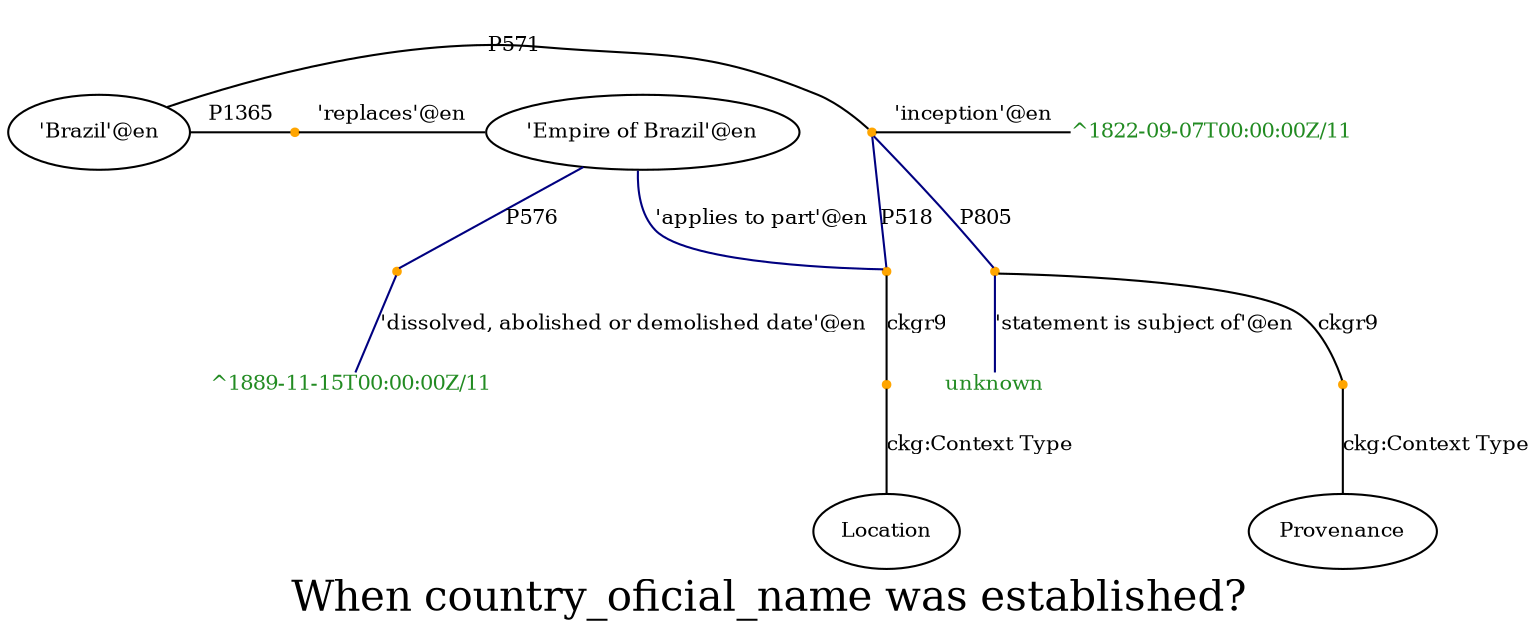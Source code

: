 strict graph "q155-K2" {
	label="When country_oficial_name was established?"
	fontsize=20
	{
		rank=same
		node [color="" fontcolor=black fontsize=10 shape=ellipse style=""]
		Q155 [label="'Brazil'@en"]
		node [color="" fontcolor=forestgreen fontsize=10 shape=plain style=""]
		"Q155-P571-9c5ecd-c64bdc96-0^1822-09-07T00_00_00Z/11" [label="^1822-09-07T00:00:00Z/11"]
		node [color=orange fontsize=10 shape=point style=filled]
		"Q155-P571-9c5ecd-c64bdc96-0" [label=""]
	}
	edge [fontsize=10]
	Q155 -- "Q155-P571-9c5ecd-c64bdc96-0" [label=P571]
	"Q155-P571-9c5ecd-c64bdc96-0" -- "Q155-P571-9c5ecd-c64bdc96-0^1822-09-07T00_00_00Z/11" [label="'inception'@en"]
	node [color=orange fontsize=10 shape=point style=filled]
	"Q155-P571-9c5ecd-c64bdc96-0" [label=""]
	node [color=orange fontsize=10 shape=point style=filled]
	"Q155-P571-9c5ecd-c64bdc96-0-P805" [label=""]
	node [color="" fontcolor=forestgreen fontsize=10 shape=plain style=""]
	"Q155-P571-9c5ecd-c64bdc96-0-P805unknown" [label=unknown]
	"Q155-P571-9c5ecd-c64bdc96-0" -- "Q155-P571-9c5ecd-c64bdc96-0-P805" [label=P805 color=navyblue]
	"Q155-P571-9c5ecd-c64bdc96-0-P805" -- "Q155-P571-9c5ecd-c64bdc96-0-P805unknown" [label="'statement is subject of'@en" color=navyblue]
	node [color=orange fontsize=10 shape=point style=filled]
	"Q155-P571-9c5ecd-c64bdc96-0-P805" [label=""]
	node [color=orange fontsize=10 shape=point style=filled]
	"ckg_c22-P805" [label=""]
	node [color="" fontcolor=black fontsize=10 shape=ellipse style=""]
	ckgP1 [label=Provenance]
	"Q155-P571-9c5ecd-c64bdc96-0-P805" -- "ckg_c22-P805" [label=ckgr9]
	"ckg_c22-P805" -- ckgP1 [label="ckg:Context Type"]
	{
		rank=same
		node [color="" fontcolor=black fontsize=10 shape=ellipse style=""]
		Q155 [label="'Brazil'@en"]
		node [color="" fontcolor=forestgreen fontsize=10 shape=plain style=""]
		"Q155-P571-9c5ecd-c64bdc96-0^1822-09-07T00_00_00Z/11" [label="^1822-09-07T00:00:00Z/11"]
		node [color=orange fontsize=10 shape=point style=filled]
		"Q155-P571-9c5ecd-c64bdc96-0" [label=""]
	}
	edge [fontsize=10]
	Q155 -- "Q155-P571-9c5ecd-c64bdc96-0" [label=P571]
	"Q155-P571-9c5ecd-c64bdc96-0" -- "Q155-P571-9c5ecd-c64bdc96-0^1822-09-07T00_00_00Z/11" [label="'inception'@en"]
	{
		rank=same
		node [color="" fontcolor=black fontsize=10 shape=ellipse style=""]
		Q155 [label="'Brazil'@en"]
		node [color="" fontcolor=forestgreen fontsize=10 shape=plain style=""]
		"Q155-P571-9c5ecd-c64bdc96-0^1822-09-07T00_00_00Z/11" [label="^1822-09-07T00:00:00Z/11"]
		node [color=orange fontsize=10 shape=point style=filled]
		"Q155-P571-9c5ecd-c64bdc96-0" [label=""]
	}
	edge [fontsize=10]
	Q155 -- "Q155-P571-9c5ecd-c64bdc96-0" [label=P571]
	"Q155-P571-9c5ecd-c64bdc96-0" -- "Q155-P571-9c5ecd-c64bdc96-0^1822-09-07T00_00_00Z/11" [label="'inception'@en"]
	{
		rank=same
		node [color="" fontcolor=black fontsize=10 shape=ellipse style=""]
		Q155 [label="'Brazil'@en"]
		Q217230 [label="'Empire of Brazil'@en"]
		node [color=orange fontsize=10 shape=point style=filled]
		"Q155-P1365-Q217230-19ed8df2-0" [label=""]
	}
	edge [fontsize=10]
	Q155 -- "Q155-P1365-Q217230-19ed8df2-0" [label=P1365]
	"Q155-P1365-Q217230-19ed8df2-0" -- Q217230 [label="'replaces'@en"]
	node [color="" fontcolor=black fontsize=10 shape=ellipse style=""]
	Q217230 [label="'Empire of Brazil'@en"]
	node [color=orange fontsize=10 shape=point style=filled]
	"Q217230-P576-613a9d-c8558178-0" [label=""]
	node [color="" fontcolor=forestgreen fontsize=10 shape=plain style=""]
	"Q217230-P576-613a9d-c8558178-0^1889-11-15T00_00_00Z/11" [label="^1889-11-15T00:00:00Z/11"]
	Q217230 -- "Q217230-P576-613a9d-c8558178-0" [label=P576 color=navyblue]
	"Q217230-P576-613a9d-c8558178-0" -- "Q217230-P576-613a9d-c8558178-0^1889-11-15T00_00_00Z/11" [label="'dissolved, abolished or demolished date'@en" color=navyblue]
	{
		rank=same
		node [color="" fontcolor=black fontsize=10 shape=ellipse style=""]
		Q155 [label="'Brazil'@en"]
		node [color="" fontcolor=forestgreen fontsize=10 shape=plain style=""]
		"Q155-P571-9c5ecd-c64bdc96-0^1822-09-07T00_00_00Z/11" [label="^1822-09-07T00:00:00Z/11"]
		node [color=orange fontsize=10 shape=point style=filled]
		"Q155-P571-9c5ecd-c64bdc96-0" [label=""]
	}
	edge [fontsize=10]
	Q155 -- "Q155-P571-9c5ecd-c64bdc96-0" [label=P571]
	"Q155-P571-9c5ecd-c64bdc96-0" -- "Q155-P571-9c5ecd-c64bdc96-0^1822-09-07T00_00_00Z/11" [label="'inception'@en"]
	node [color=orange fontsize=10 shape=point style=filled]
	"Q155-P571-9c5ecd-c64bdc96-0" [label=""]
	node [color=orange fontsize=10 shape=point style=filled]
	"Q155-P571-9c5ecd-c64bdc96-0-P518-Q217230-0" [label=""]
	node [color="" fontcolor=black fontsize=10 shape=ellipse style=""]
	Q217230 [label="'Empire of Brazil'@en"]
	"Q155-P571-9c5ecd-c64bdc96-0" -- "Q155-P571-9c5ecd-c64bdc96-0-P518-Q217230-0" [label=P518 color=navyblue]
	"Q155-P571-9c5ecd-c64bdc96-0-P518-Q217230-0" -- Q217230 [label="'applies to part'@en" color=navyblue]
	node [color=orange fontsize=10 shape=point style=filled]
	"Q155-P571-9c5ecd-c64bdc96-0-P518-Q217230-0" [label=""]
	node [color=orange fontsize=10 shape=point style=filled]
	"Q155-P571-9c5ecd-c64bdc96-0-P518-Q217230-0-P518" [label=""]
	node [color="" fontcolor=black fontsize=10 shape=ellipse style=""]
	ckgL1 [label=Location]
	"Q155-P571-9c5ecd-c64bdc96-0-P518-Q217230-0" -- "Q155-P571-9c5ecd-c64bdc96-0-P518-Q217230-0-P518" [label=ckgr9]
	"Q155-P571-9c5ecd-c64bdc96-0-P518-Q217230-0-P518" -- ckgL1 [label="ckg:Context Type"]
}

